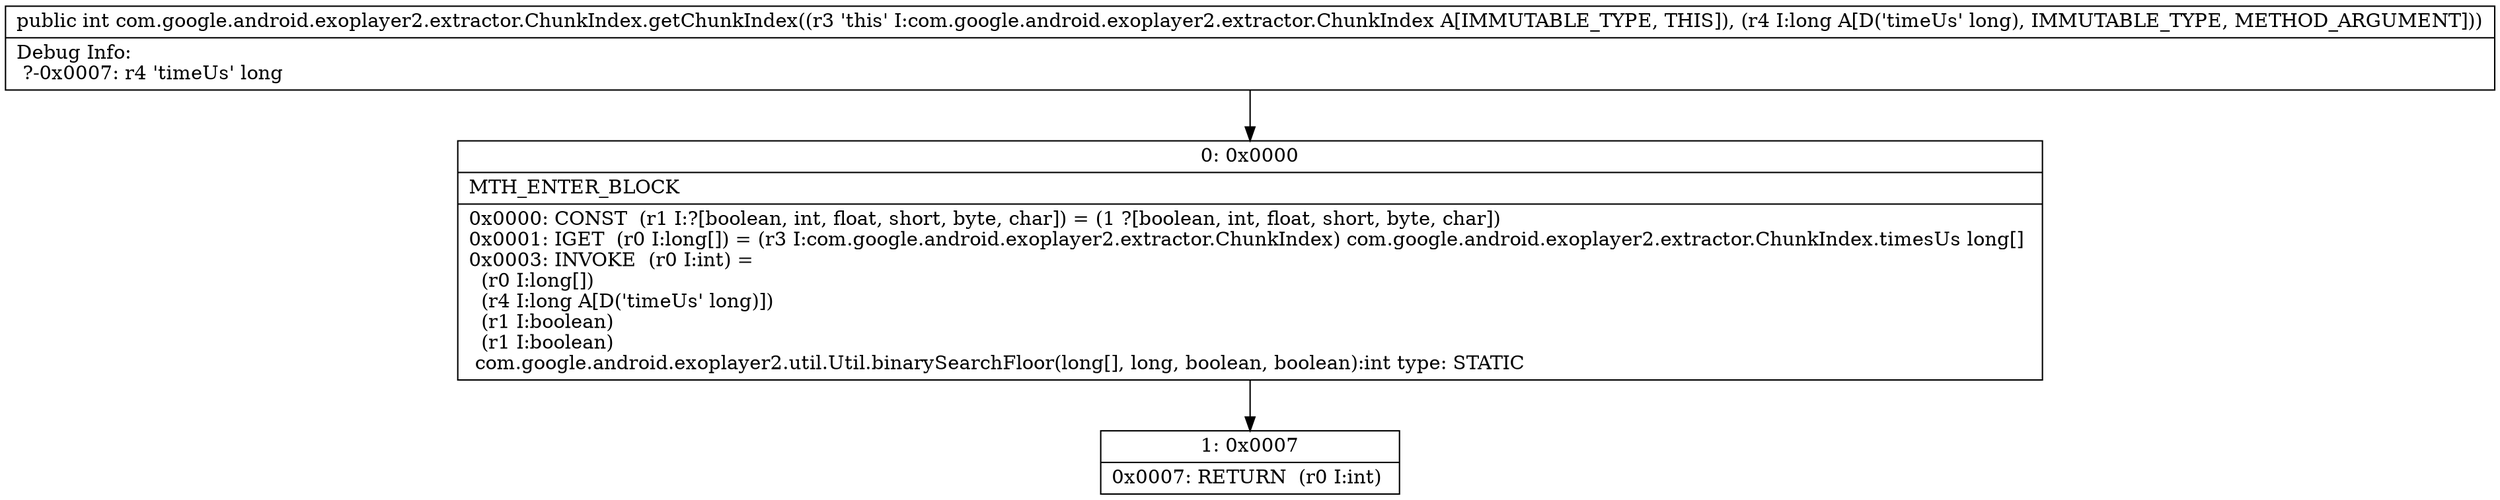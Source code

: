digraph "CFG forcom.google.android.exoplayer2.extractor.ChunkIndex.getChunkIndex(J)I" {
Node_0 [shape=record,label="{0\:\ 0x0000|MTH_ENTER_BLOCK\l|0x0000: CONST  (r1 I:?[boolean, int, float, short, byte, char]) = (1 ?[boolean, int, float, short, byte, char]) \l0x0001: IGET  (r0 I:long[]) = (r3 I:com.google.android.exoplayer2.extractor.ChunkIndex) com.google.android.exoplayer2.extractor.ChunkIndex.timesUs long[] \l0x0003: INVOKE  (r0 I:int) = \l  (r0 I:long[])\l  (r4 I:long A[D('timeUs' long)])\l  (r1 I:boolean)\l  (r1 I:boolean)\l com.google.android.exoplayer2.util.Util.binarySearchFloor(long[], long, boolean, boolean):int type: STATIC \l}"];
Node_1 [shape=record,label="{1\:\ 0x0007|0x0007: RETURN  (r0 I:int) \l}"];
MethodNode[shape=record,label="{public int com.google.android.exoplayer2.extractor.ChunkIndex.getChunkIndex((r3 'this' I:com.google.android.exoplayer2.extractor.ChunkIndex A[IMMUTABLE_TYPE, THIS]), (r4 I:long A[D('timeUs' long), IMMUTABLE_TYPE, METHOD_ARGUMENT]))  | Debug Info:\l  ?\-0x0007: r4 'timeUs' long\l}"];
MethodNode -> Node_0;
Node_0 -> Node_1;
}

